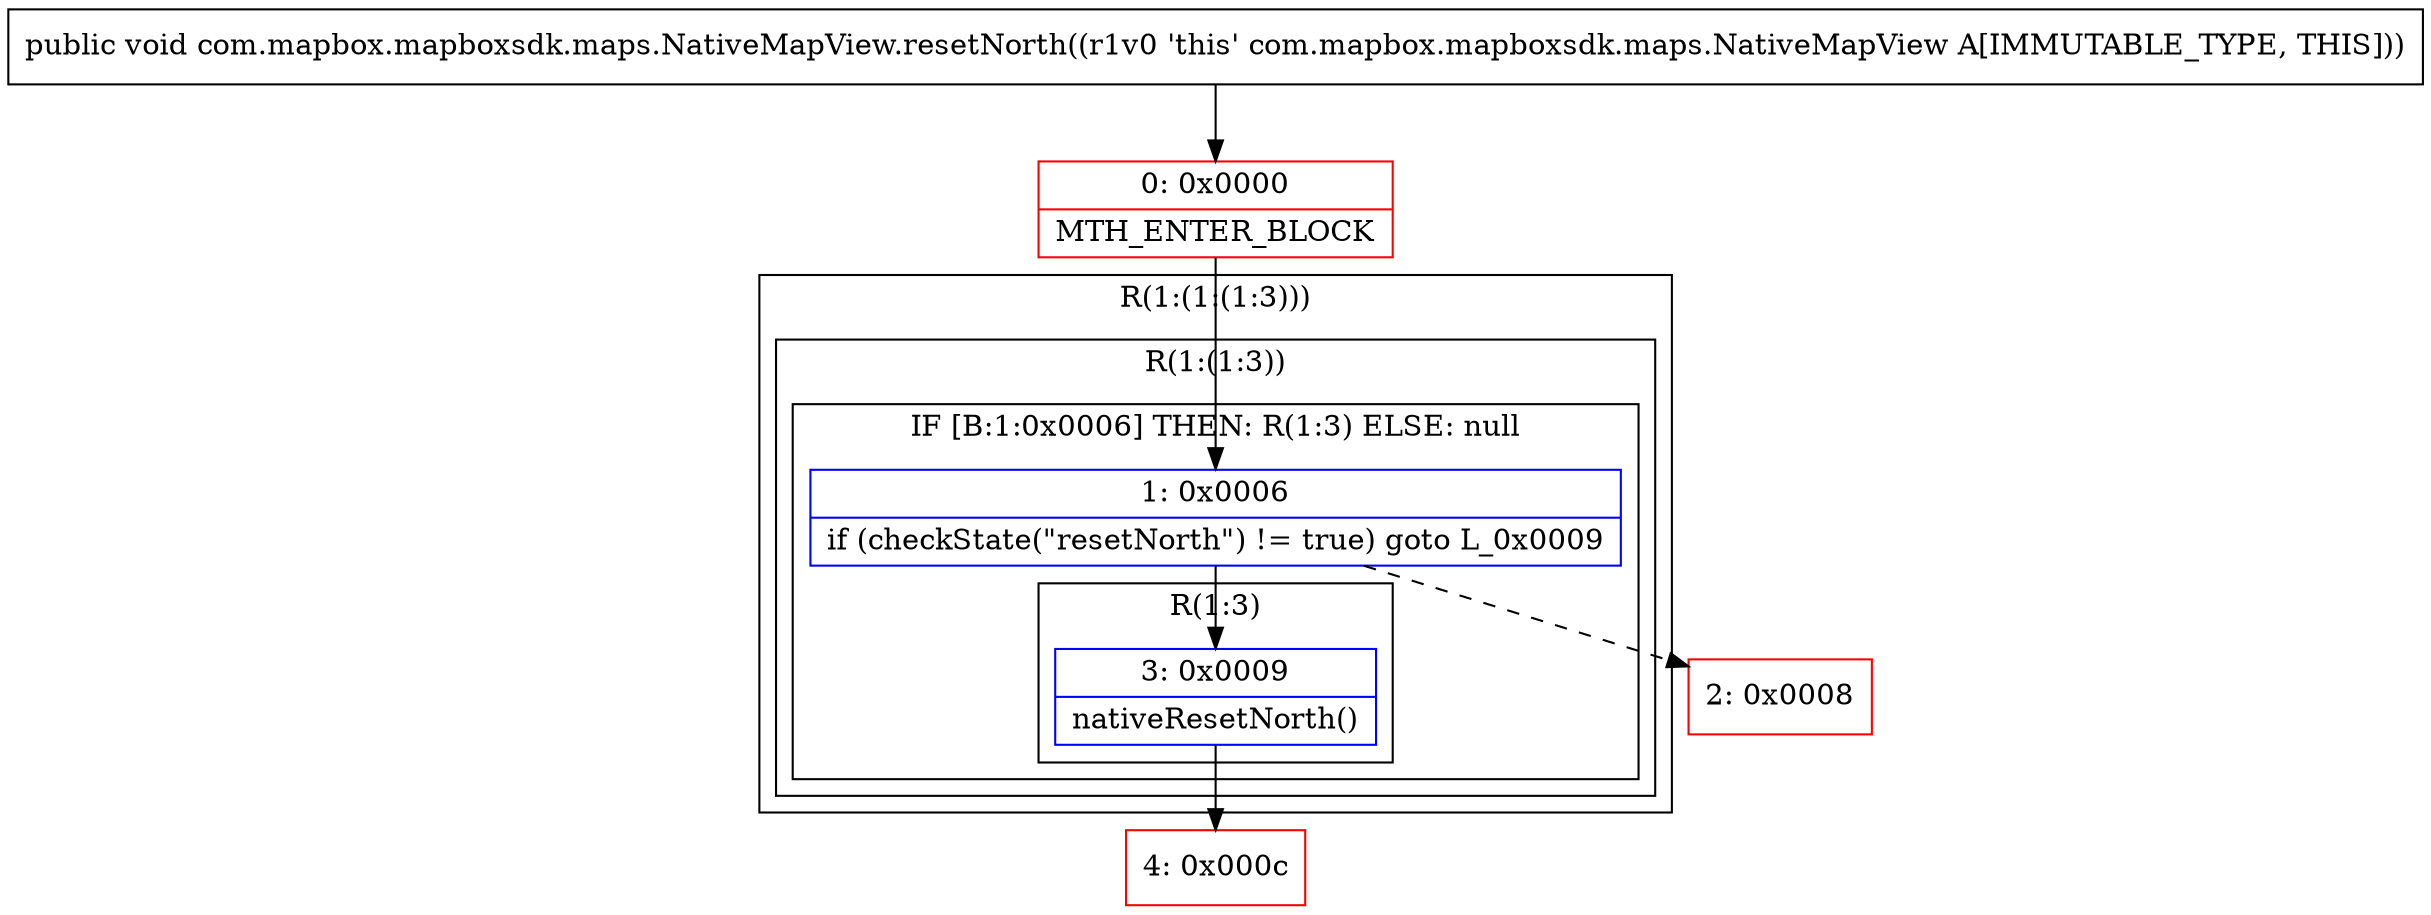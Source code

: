 digraph "CFG forcom.mapbox.mapboxsdk.maps.NativeMapView.resetNorth()V" {
subgraph cluster_Region_963611873 {
label = "R(1:(1:(1:3)))";
node [shape=record,color=blue];
subgraph cluster_Region_1033423248 {
label = "R(1:(1:3))";
node [shape=record,color=blue];
subgraph cluster_IfRegion_247240062 {
label = "IF [B:1:0x0006] THEN: R(1:3) ELSE: null";
node [shape=record,color=blue];
Node_1 [shape=record,label="{1\:\ 0x0006|if (checkState(\"resetNorth\") != true) goto L_0x0009\l}"];
subgraph cluster_Region_1553750090 {
label = "R(1:3)";
node [shape=record,color=blue];
Node_3 [shape=record,label="{3\:\ 0x0009|nativeResetNorth()\l}"];
}
}
}
}
Node_0 [shape=record,color=red,label="{0\:\ 0x0000|MTH_ENTER_BLOCK\l}"];
Node_2 [shape=record,color=red,label="{2\:\ 0x0008}"];
Node_4 [shape=record,color=red,label="{4\:\ 0x000c}"];
MethodNode[shape=record,label="{public void com.mapbox.mapboxsdk.maps.NativeMapView.resetNorth((r1v0 'this' com.mapbox.mapboxsdk.maps.NativeMapView A[IMMUTABLE_TYPE, THIS])) }"];
MethodNode -> Node_0;
Node_1 -> Node_2[style=dashed];
Node_1 -> Node_3;
Node_3 -> Node_4;
Node_0 -> Node_1;
}


